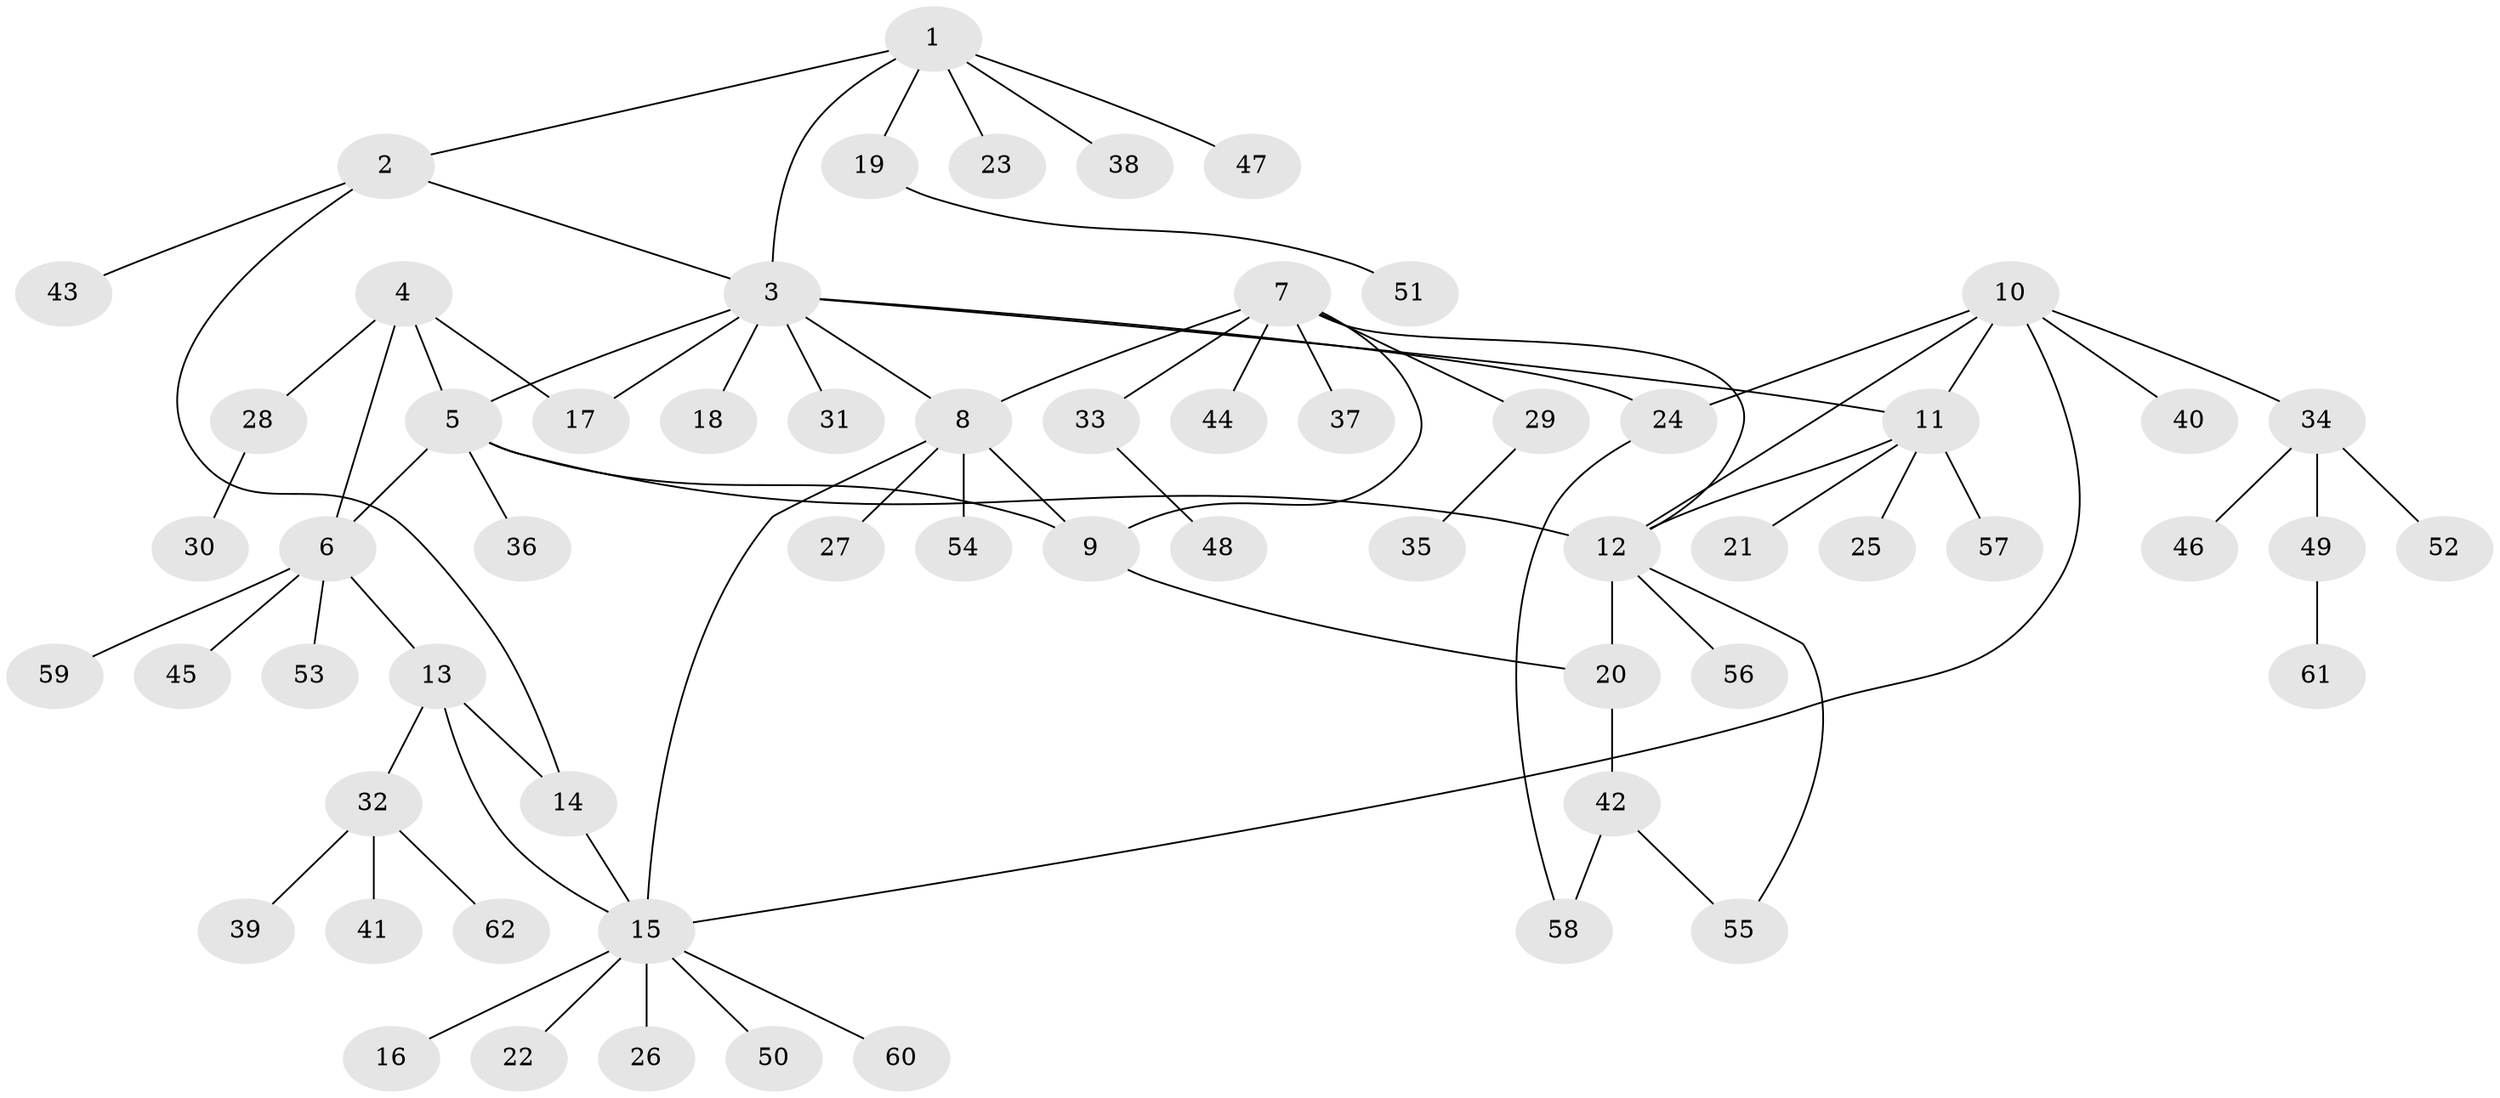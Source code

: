 // coarse degree distribution, {5: 0.11363636363636363, 13: 0.022727272727272728, 4: 0.045454545454545456, 8: 0.045454545454545456, 6: 0.022727272727272728, 7: 0.045454545454545456, 1: 0.6363636363636364, 2: 0.022727272727272728, 3: 0.045454545454545456}
// Generated by graph-tools (version 1.1) at 2025/52/02/27/25 19:52:22]
// undirected, 62 vertices, 77 edges
graph export_dot {
graph [start="1"]
  node [color=gray90,style=filled];
  1;
  2;
  3;
  4;
  5;
  6;
  7;
  8;
  9;
  10;
  11;
  12;
  13;
  14;
  15;
  16;
  17;
  18;
  19;
  20;
  21;
  22;
  23;
  24;
  25;
  26;
  27;
  28;
  29;
  30;
  31;
  32;
  33;
  34;
  35;
  36;
  37;
  38;
  39;
  40;
  41;
  42;
  43;
  44;
  45;
  46;
  47;
  48;
  49;
  50;
  51;
  52;
  53;
  54;
  55;
  56;
  57;
  58;
  59;
  60;
  61;
  62;
  1 -- 2;
  1 -- 3;
  1 -- 19;
  1 -- 23;
  1 -- 38;
  1 -- 47;
  2 -- 3;
  2 -- 14;
  2 -- 43;
  3 -- 5;
  3 -- 8;
  3 -- 11;
  3 -- 17;
  3 -- 18;
  3 -- 24;
  3 -- 31;
  4 -- 5;
  4 -- 6;
  4 -- 17;
  4 -- 28;
  5 -- 6;
  5 -- 9;
  5 -- 12;
  5 -- 36;
  6 -- 13;
  6 -- 45;
  6 -- 53;
  6 -- 59;
  7 -- 8;
  7 -- 9;
  7 -- 12;
  7 -- 29;
  7 -- 33;
  7 -- 37;
  7 -- 44;
  8 -- 9;
  8 -- 15;
  8 -- 27;
  8 -- 54;
  9 -- 20;
  10 -- 11;
  10 -- 12;
  10 -- 15;
  10 -- 24;
  10 -- 34;
  10 -- 40;
  11 -- 12;
  11 -- 21;
  11 -- 25;
  11 -- 57;
  12 -- 20;
  12 -- 55;
  12 -- 56;
  13 -- 14;
  13 -- 15;
  13 -- 32;
  14 -- 15;
  15 -- 16;
  15 -- 22;
  15 -- 26;
  15 -- 50;
  15 -- 60;
  19 -- 51;
  20 -- 42;
  24 -- 58;
  28 -- 30;
  29 -- 35;
  32 -- 39;
  32 -- 41;
  32 -- 62;
  33 -- 48;
  34 -- 46;
  34 -- 49;
  34 -- 52;
  42 -- 55;
  42 -- 58;
  49 -- 61;
}
